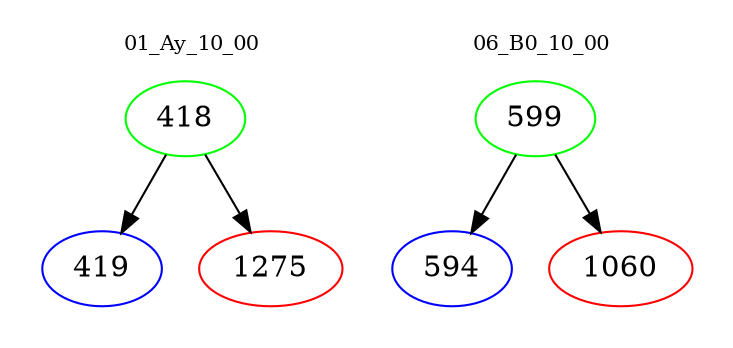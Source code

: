 digraph{
subgraph cluster_0 {
color = white
label = "01_Ay_10_00";
fontsize=10;
T0_418 [label="418", color="green"]
T0_418 -> T0_419 [color="black"]
T0_419 [label="419", color="blue"]
T0_418 -> T0_1275 [color="black"]
T0_1275 [label="1275", color="red"]
}
subgraph cluster_1 {
color = white
label = "06_B0_10_00";
fontsize=10;
T1_599 [label="599", color="green"]
T1_599 -> T1_594 [color="black"]
T1_594 [label="594", color="blue"]
T1_599 -> T1_1060 [color="black"]
T1_1060 [label="1060", color="red"]
}
}
